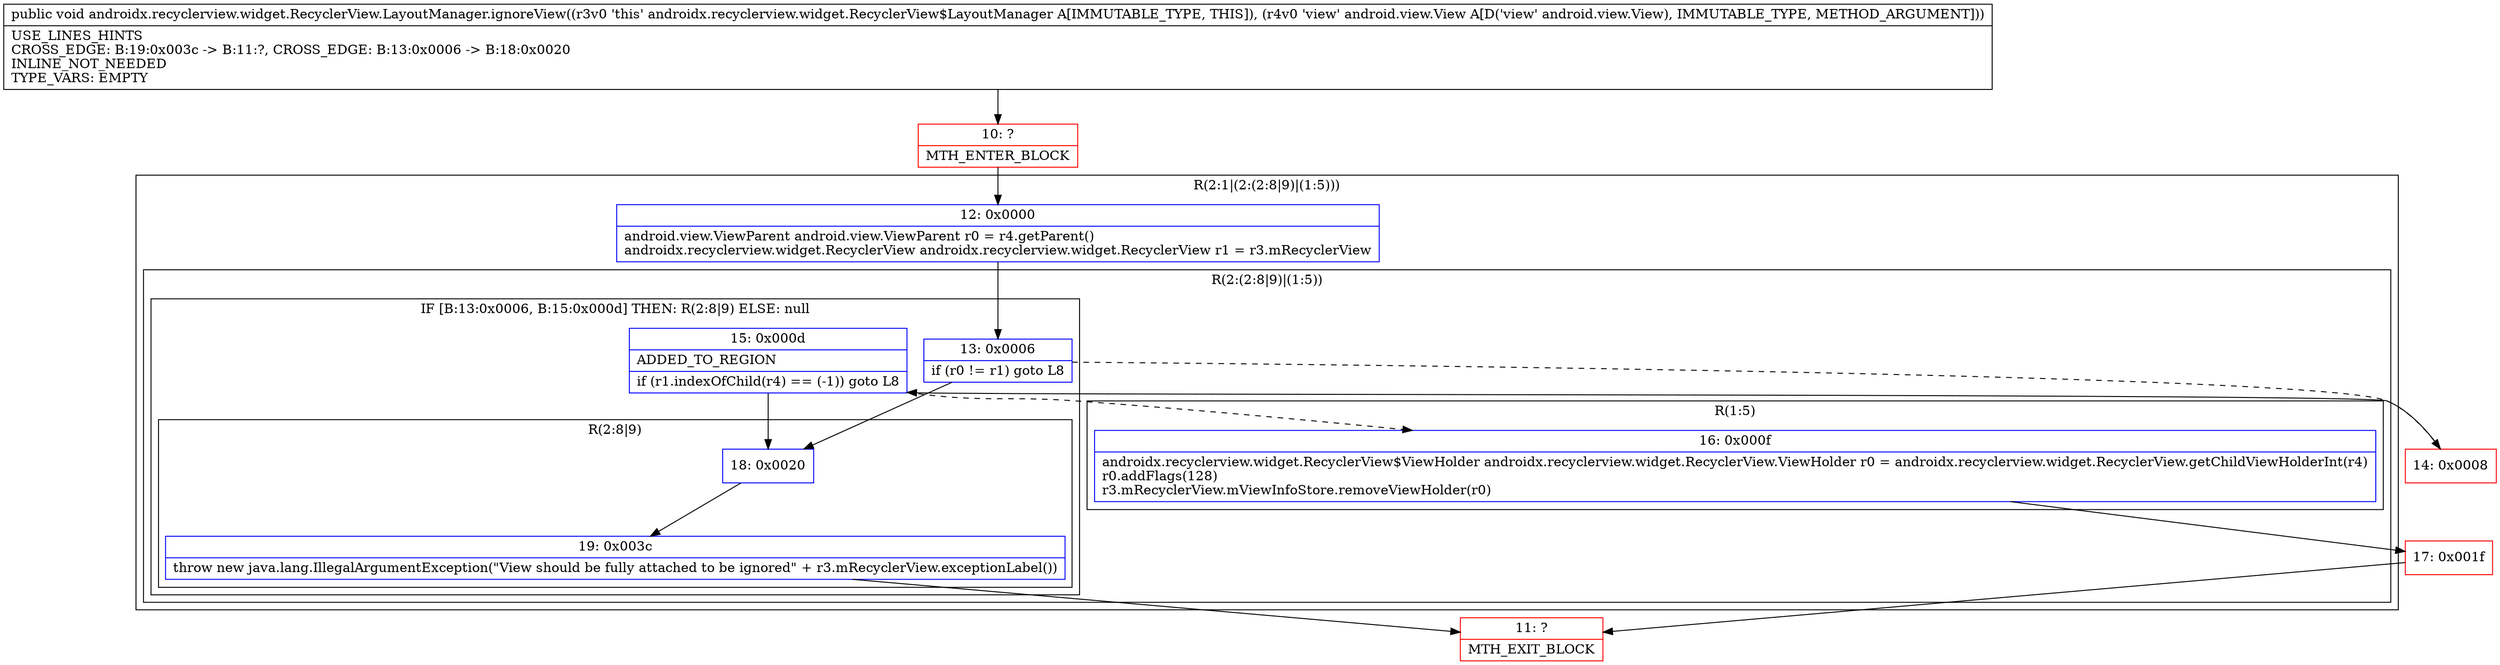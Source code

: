 digraph "CFG forandroidx.recyclerview.widget.RecyclerView.LayoutManager.ignoreView(Landroid\/view\/View;)V" {
subgraph cluster_Region_156655934 {
label = "R(2:1|(2:(2:8|9)|(1:5)))";
node [shape=record,color=blue];
Node_12 [shape=record,label="{12\:\ 0x0000|android.view.ViewParent android.view.ViewParent r0 = r4.getParent()\landroidx.recyclerview.widget.RecyclerView androidx.recyclerview.widget.RecyclerView r1 = r3.mRecyclerView\l}"];
subgraph cluster_Region_1028987675 {
label = "R(2:(2:8|9)|(1:5))";
node [shape=record,color=blue];
subgraph cluster_IfRegion_1339357452 {
label = "IF [B:13:0x0006, B:15:0x000d] THEN: R(2:8|9) ELSE: null";
node [shape=record,color=blue];
Node_13 [shape=record,label="{13\:\ 0x0006|if (r0 != r1) goto L8\l}"];
Node_15 [shape=record,label="{15\:\ 0x000d|ADDED_TO_REGION\l|if (r1.indexOfChild(r4) == (\-1)) goto L8\l}"];
subgraph cluster_Region_1109906750 {
label = "R(2:8|9)";
node [shape=record,color=blue];
Node_18 [shape=record,label="{18\:\ 0x0020}"];
Node_19 [shape=record,label="{19\:\ 0x003c|throw new java.lang.IllegalArgumentException(\"View should be fully attached to be ignored\" + r3.mRecyclerView.exceptionLabel())\l}"];
}
}
subgraph cluster_Region_2147100825 {
label = "R(1:5)";
node [shape=record,color=blue];
Node_16 [shape=record,label="{16\:\ 0x000f|androidx.recyclerview.widget.RecyclerView$ViewHolder androidx.recyclerview.widget.RecyclerView.ViewHolder r0 = androidx.recyclerview.widget.RecyclerView.getChildViewHolderInt(r4)\lr0.addFlags(128)\lr3.mRecyclerView.mViewInfoStore.removeViewHolder(r0)\l}"];
}
}
}
Node_10 [shape=record,color=red,label="{10\:\ ?|MTH_ENTER_BLOCK\l}"];
Node_14 [shape=record,color=red,label="{14\:\ 0x0008}"];
Node_17 [shape=record,color=red,label="{17\:\ 0x001f}"];
Node_11 [shape=record,color=red,label="{11\:\ ?|MTH_EXIT_BLOCK\l}"];
MethodNode[shape=record,label="{public void androidx.recyclerview.widget.RecyclerView.LayoutManager.ignoreView((r3v0 'this' androidx.recyclerview.widget.RecyclerView$LayoutManager A[IMMUTABLE_TYPE, THIS]), (r4v0 'view' android.view.View A[D('view' android.view.View), IMMUTABLE_TYPE, METHOD_ARGUMENT]))  | USE_LINES_HINTS\lCROSS_EDGE: B:19:0x003c \-\> B:11:?, CROSS_EDGE: B:13:0x0006 \-\> B:18:0x0020\lINLINE_NOT_NEEDED\lTYPE_VARS: EMPTY\l}"];
MethodNode -> Node_10;Node_12 -> Node_13;
Node_13 -> Node_14[style=dashed];
Node_13 -> Node_18;
Node_15 -> Node_16[style=dashed];
Node_15 -> Node_18;
Node_18 -> Node_19;
Node_19 -> Node_11;
Node_16 -> Node_17;
Node_10 -> Node_12;
Node_14 -> Node_15;
Node_17 -> Node_11;
}

